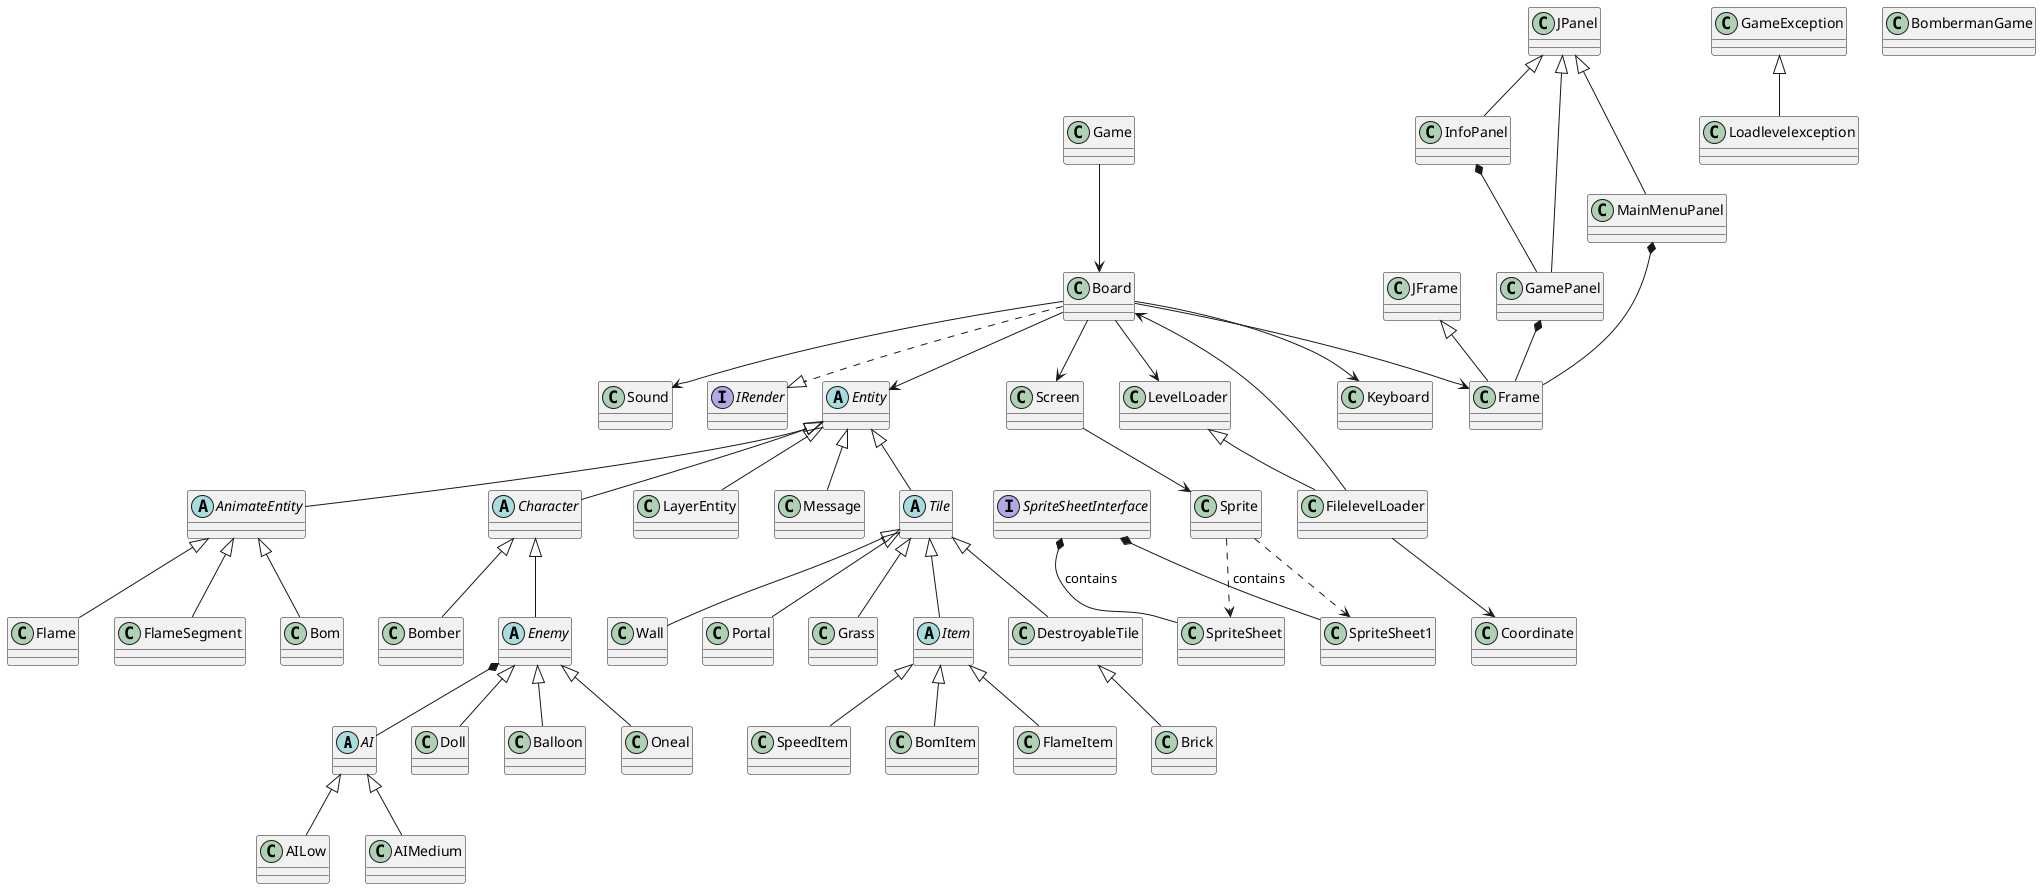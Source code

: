 @startuml

abstract class AI{}
class AILow{}
class AIMedium{}

abstract class Enemy{}
class Doll{}
class Balloon{}
class Oneal{}

abstract class Character{}
class Bomber{}

abstract class Item{}
class BomItem{}
class FlameItem{}
class SpeedItem{}

class DestroyableTile{}
class Brick{}

abstract class Tile{}
class Wall{}
class Portal{}
class Grass{}

class Bom{}
class Flame{}
class FlameSegment{}

abstract class AnimateEntity{}
abstract class Entity{}
class LayerEntity{}
class Message{}

interface IRender{}
class Screen{}
class Sprite{}
interface SpriteSheetInterface{}
class SpriteSheet{}
class SpriteSheet1{}

class GameException{}
class Loadlevelexception{}

class JPanel{}
class JFrame{}
class Frame{}
class GamePanel{}
class InfoPanel{}
class MainMenuPanel{}

class Keyboard{}

class LevelLoader {}
class FilelevelLoader {}
class Coordinate {}

class Board{}
class BombermanGame{}
class Game{}

class Sound{}

AI <|-- AILow
AI <|-- AIMedium

Enemy <|-- Doll
Enemy <|-- Balloon
Enemy <|-- Oneal
Enemy *-- AI

Character <|-- Enemy
Character <|-- Bomber

Item <|-- BomItem
Item <|-- FlameItem
Item <|-- SpeedItem

DestroyableTile <|-- Brick

Tile <|-- Item
Tile <|-- DestroyableTile
Tile <|-- Wall
Tile <|-- Grass
Tile <|-- Portal

AnimateEntity <|-- Bom
AnimateEntity <|-- Flame
AnimateEntity <|-- FlameSegment

Entity <|-- AnimateEntity
Entity <|-- Character
Entity <|-- Tile
Entity <|-- Message
Entity <|-- LayerEntity

SpriteSheetInterface *-- SpriteSheet  : contains
SpriteSheetInterface *-- SpriteSheet1 : contains
Sprite ..> SpriteSheet
Sprite ..> SpriteSheet1 
Screen --> Sprite

GameException <|-- Loadlevelexception

JFrame <|-- Frame
JPanel <|-- GamePanel
JPanel <|-- InfoPanel
JPanel <|-- MainMenuPanel
MainMenuPanel *-- Frame
InfoPanel *-- GamePanel
GamePanel *-- Frame

LevelLoader <|-- FilelevelLoader
FilelevelLoader --> Coordinate

Board --> Entity
Game --> Board
Board -->LevelLoader
Board --> Keyboard
Board --> Sound
Board --> Screen
Board --> Frame
Board ..|> IRender
FilelevelLoader --> Board
@enduml